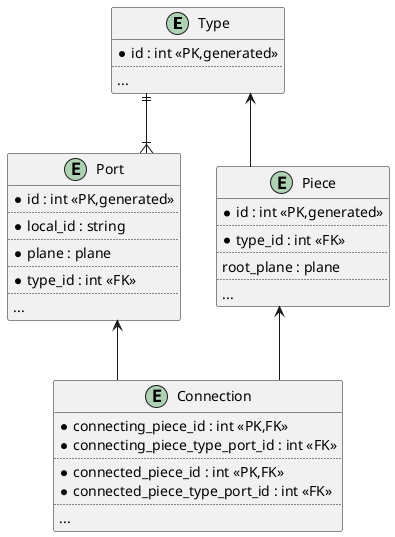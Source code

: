 @startuml "data architecture"
skinparam linetype ortho

entity Type {
    *id : int <<PK,generated>>
    ..
    ...
}

entity Port {
    *id : int <<PK,generated>>
    ..
    *local_id : string
    ..
    *plane : plane
    ..
    *type_id : int <<FK>>
    ..
    ...
}

entity Piece{
    *id : int <<PK,generated>>
    ..
    *type_id : int <<FK>>
    ..
    root_plane : plane
    ..
    ...
}

entity Connection {
    *connecting_piece_id : int <<PK,FK>>
    *connecting_piece_type_port_id : int <<FK>>
    ..
    *connected_piece_id : int <<PK,FK>>
    *connected_piece_type_port_id : int <<FK>>
    ..
    ...
}

Type ||--|{ Port
Type <-- Piece
Piece <-- Connection
Port <-- Connection

@enduml
